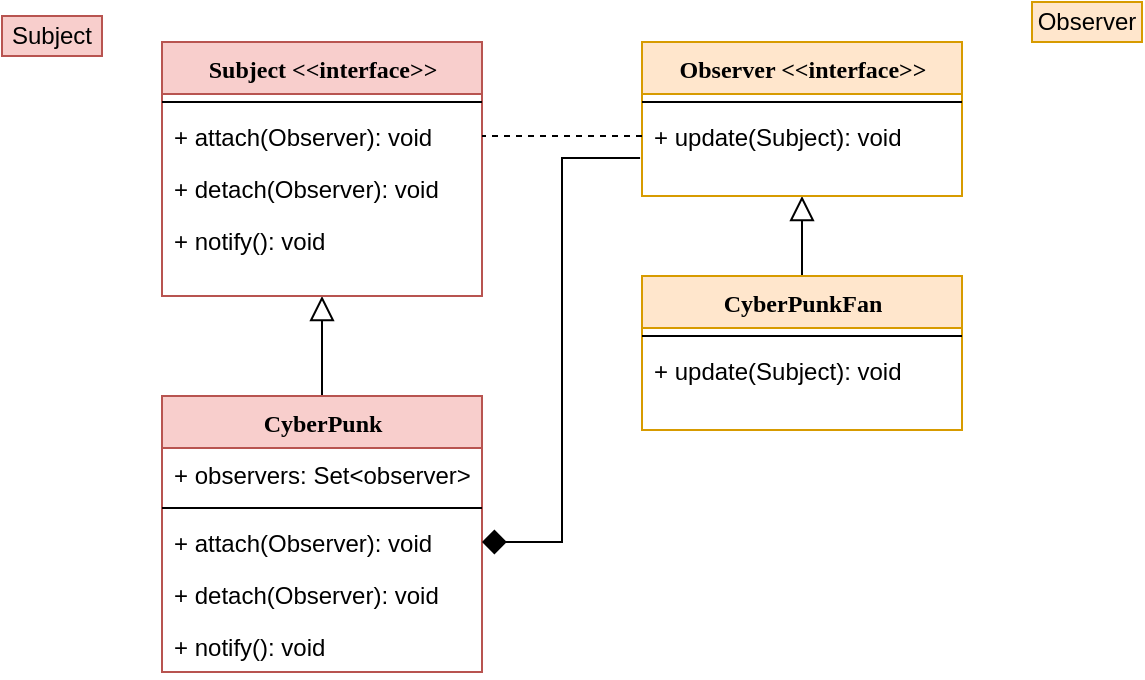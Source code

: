 <mxfile version="14.1.1" type="device"><diagram name="Page-1" id="9f46799a-70d6-7492-0946-bef42562c5a5"><mxGraphModel dx="1374" dy="713" grid="1" gridSize="10" guides="1" tooltips="1" connect="1" arrows="1" fold="1" page="1" pageScale="1" pageWidth="1100" pageHeight="850" background="#ffffff" math="0" shadow="0"><root><mxCell id="0"/><mxCell id="1" parent="0"/><mxCell id="QjdNop9zxxqyr7_JcKOW-38" style="edgeStyle=orthogonalEdgeStyle;rounded=0;orthogonalLoop=1;jettySize=auto;html=1;exitX=0.5;exitY=1;exitDx=0;exitDy=0;entryX=0.5;entryY=0;entryDx=0;entryDy=0;startArrow=block;startFill=0;startSize=10;endArrow=none;endFill=0;" edge="1" parent="1" source="78961159f06e98e8-17" target="QjdNop9zxxqyr7_JcKOW-33"><mxGeometry relative="1" as="geometry"/></mxCell><mxCell id="78961159f06e98e8-17" value="Subject &amp;lt;&amp;lt;interface&amp;gt;&amp;gt;" style="swimlane;html=1;fontStyle=1;align=center;verticalAlign=top;childLayout=stackLayout;horizontal=1;startSize=26;horizontalStack=0;resizeParent=1;resizeLast=0;collapsible=1;marginBottom=0;swimlaneFillColor=#ffffff;rounded=0;shadow=0;comic=0;labelBackgroundColor=none;strokeWidth=1;fillColor=#f8cecc;fontFamily=Verdana;fontSize=12;strokeColor=#b85450;" parent="1" vertex="1"><mxGeometry x="90" y="83" width="160" height="127" as="geometry"/></mxCell><mxCell id="78961159f06e98e8-19" value="" style="line;html=1;strokeWidth=1;fillColor=none;align=left;verticalAlign=middle;spacingTop=-1;spacingLeft=3;spacingRight=3;rotatable=0;labelPosition=right;points=[];portConstraint=eastwest;" parent="78961159f06e98e8-17" vertex="1"><mxGeometry y="26" width="160" height="8" as="geometry"/></mxCell><mxCell id="78961159f06e98e8-20" value="+ attach(Observer): void" style="text;html=1;strokeColor=none;fillColor=none;align=left;verticalAlign=top;spacingLeft=4;spacingRight=4;whiteSpace=wrap;overflow=hidden;rotatable=0;points=[[0,0.5],[1,0.5]];portConstraint=eastwest;" parent="78961159f06e98e8-17" vertex="1"><mxGeometry y="34" width="160" height="26" as="geometry"/></mxCell><mxCell id="QjdNop9zxxqyr7_JcKOW-2" value="+ detach(Observer): void" style="text;html=1;strokeColor=none;fillColor=none;align=left;verticalAlign=top;spacingLeft=4;spacingRight=4;whiteSpace=wrap;overflow=hidden;rotatable=0;points=[[0,0.5],[1,0.5]];portConstraint=eastwest;" vertex="1" parent="78961159f06e98e8-17"><mxGeometry y="60" width="160" height="26" as="geometry"/></mxCell><mxCell id="QjdNop9zxxqyr7_JcKOW-32" value="+ notify(): void" style="text;html=1;strokeColor=none;fillColor=none;align=left;verticalAlign=top;spacingLeft=4;spacingRight=4;whiteSpace=wrap;overflow=hidden;rotatable=0;points=[[0,0.5],[1,0.5]];portConstraint=eastwest;" vertex="1" parent="78961159f06e98e8-17"><mxGeometry y="86" width="160" height="26" as="geometry"/></mxCell><mxCell id="QjdNop9zxxqyr7_JcKOW-33" value="CyberPunk" style="swimlane;html=1;fontStyle=1;align=center;verticalAlign=top;childLayout=stackLayout;horizontal=1;startSize=26;horizontalStack=0;resizeParent=1;resizeLast=0;collapsible=1;marginBottom=0;swimlaneFillColor=#ffffff;rounded=0;shadow=0;comic=0;labelBackgroundColor=none;strokeWidth=1;fillColor=#f8cecc;fontFamily=Verdana;fontSize=12;strokeColor=#b85450;" vertex="1" parent="1"><mxGeometry x="90" y="260" width="160" height="138" as="geometry"/></mxCell><mxCell id="QjdNop9zxxqyr7_JcKOW-54" value="+ observers: Set&amp;lt;observer&amp;gt;" style="text;html=1;strokeColor=none;fillColor=none;align=left;verticalAlign=top;spacingLeft=4;spacingRight=4;whiteSpace=wrap;overflow=hidden;rotatable=0;points=[[0,0.5],[1,0.5]];portConstraint=eastwest;" vertex="1" parent="QjdNop9zxxqyr7_JcKOW-33"><mxGeometry y="26" width="160" height="26" as="geometry"/></mxCell><mxCell id="QjdNop9zxxqyr7_JcKOW-34" value="" style="line;html=1;strokeWidth=1;fillColor=none;align=left;verticalAlign=middle;spacingTop=-1;spacingLeft=3;spacingRight=3;rotatable=0;labelPosition=right;points=[];portConstraint=eastwest;" vertex="1" parent="QjdNop9zxxqyr7_JcKOW-33"><mxGeometry y="52" width="160" height="8" as="geometry"/></mxCell><mxCell id="QjdNop9zxxqyr7_JcKOW-35" value="+ attach(Observer): void" style="text;html=1;strokeColor=none;fillColor=none;align=left;verticalAlign=top;spacingLeft=4;spacingRight=4;whiteSpace=wrap;overflow=hidden;rotatable=0;points=[[0,0.5],[1,0.5]];portConstraint=eastwest;" vertex="1" parent="QjdNop9zxxqyr7_JcKOW-33"><mxGeometry y="60" width="160" height="26" as="geometry"/></mxCell><mxCell id="QjdNop9zxxqyr7_JcKOW-36" value="+ detach(Observer): void" style="text;html=1;strokeColor=none;fillColor=none;align=left;verticalAlign=top;spacingLeft=4;spacingRight=4;whiteSpace=wrap;overflow=hidden;rotatable=0;points=[[0,0.5],[1,0.5]];portConstraint=eastwest;" vertex="1" parent="QjdNop9zxxqyr7_JcKOW-33"><mxGeometry y="86" width="160" height="26" as="geometry"/></mxCell><mxCell id="QjdNop9zxxqyr7_JcKOW-37" value="+ notify(): void" style="text;html=1;strokeColor=none;fillColor=none;align=left;verticalAlign=top;spacingLeft=4;spacingRight=4;whiteSpace=wrap;overflow=hidden;rotatable=0;points=[[0,0.5],[1,0.5]];portConstraint=eastwest;" vertex="1" parent="QjdNop9zxxqyr7_JcKOW-33"><mxGeometry y="112" width="160" height="26" as="geometry"/></mxCell><mxCell id="QjdNop9zxxqyr7_JcKOW-49" style="edgeStyle=orthogonalEdgeStyle;rounded=0;orthogonalLoop=1;jettySize=auto;html=1;exitX=0.5;exitY=1;exitDx=0;exitDy=0;entryX=0.5;entryY=0;entryDx=0;entryDy=0;startArrow=block;startFill=0;startSize=10;endArrow=none;endFill=0;" edge="1" parent="1" source="QjdNop9zxxqyr7_JcKOW-39" target="QjdNop9zxxqyr7_JcKOW-46"><mxGeometry relative="1" as="geometry"/></mxCell><mxCell id="QjdNop9zxxqyr7_JcKOW-39" value="Observer &amp;lt;&amp;lt;interface&amp;gt;&amp;gt;" style="swimlane;html=1;fontStyle=1;align=center;verticalAlign=top;childLayout=stackLayout;horizontal=1;startSize=26;horizontalStack=0;resizeParent=1;resizeLast=0;collapsible=1;marginBottom=0;swimlaneFillColor=#ffffff;rounded=0;shadow=0;comic=0;labelBackgroundColor=none;strokeWidth=1;fillColor=#ffe6cc;fontFamily=Verdana;fontSize=12;strokeColor=#d79b00;" vertex="1" parent="1"><mxGeometry x="330" y="83" width="160" height="77" as="geometry"/></mxCell><mxCell id="QjdNop9zxxqyr7_JcKOW-40" value="" style="line;html=1;strokeWidth=1;fillColor=none;align=left;verticalAlign=middle;spacingTop=-1;spacingLeft=3;spacingRight=3;rotatable=0;labelPosition=right;points=[];portConstraint=eastwest;" vertex="1" parent="QjdNop9zxxqyr7_JcKOW-39"><mxGeometry y="26" width="160" height="8" as="geometry"/></mxCell><mxCell id="QjdNop9zxxqyr7_JcKOW-41" value="+ update(Subject): void" style="text;html=1;strokeColor=none;fillColor=none;align=left;verticalAlign=top;spacingLeft=4;spacingRight=4;whiteSpace=wrap;overflow=hidden;rotatable=0;points=[[0,0.5],[1,0.5]];portConstraint=eastwest;" vertex="1" parent="QjdNop9zxxqyr7_JcKOW-39"><mxGeometry y="34" width="160" height="26" as="geometry"/></mxCell><mxCell id="QjdNop9zxxqyr7_JcKOW-44" value="Subject" style="text;html=1;strokeColor=#b85450;fillColor=#f8cecc;align=center;verticalAlign=middle;whiteSpace=wrap;rounded=0;" vertex="1" parent="1"><mxGeometry x="10" y="70" width="50" height="20" as="geometry"/></mxCell><mxCell id="QjdNop9zxxqyr7_JcKOW-45" style="edgeStyle=orthogonalEdgeStyle;rounded=0;orthogonalLoop=1;jettySize=auto;html=1;exitX=0;exitY=0.5;exitDx=0;exitDy=0;startArrow=none;startFill=0;startSize=10;endArrow=none;endFill=0;dashed=1;" edge="1" parent="1" source="QjdNop9zxxqyr7_JcKOW-41" target="78961159f06e98e8-20"><mxGeometry relative="1" as="geometry"/></mxCell><mxCell id="QjdNop9zxxqyr7_JcKOW-46" value="CyberPunkFan" style="swimlane;html=1;fontStyle=1;align=center;verticalAlign=top;childLayout=stackLayout;horizontal=1;startSize=26;horizontalStack=0;resizeParent=1;resizeLast=0;collapsible=1;marginBottom=0;swimlaneFillColor=#ffffff;rounded=0;shadow=0;comic=0;labelBackgroundColor=none;strokeWidth=1;fillColor=#ffe6cc;fontFamily=Verdana;fontSize=12;strokeColor=#d79b00;" vertex="1" parent="1"><mxGeometry x="330" y="200" width="160" height="77" as="geometry"/></mxCell><mxCell id="QjdNop9zxxqyr7_JcKOW-47" value="" style="line;html=1;strokeWidth=1;fillColor=none;align=left;verticalAlign=middle;spacingTop=-1;spacingLeft=3;spacingRight=3;rotatable=0;labelPosition=right;points=[];portConstraint=eastwest;" vertex="1" parent="QjdNop9zxxqyr7_JcKOW-46"><mxGeometry y="26" width="160" height="8" as="geometry"/></mxCell><mxCell id="QjdNop9zxxqyr7_JcKOW-48" value="+ update(Subject): void" style="text;html=1;strokeColor=none;fillColor=none;align=left;verticalAlign=top;spacingLeft=4;spacingRight=4;whiteSpace=wrap;overflow=hidden;rotatable=0;points=[[0,0.5],[1,0.5]];portConstraint=eastwest;" vertex="1" parent="QjdNop9zxxqyr7_JcKOW-46"><mxGeometry y="34" width="160" height="26" as="geometry"/></mxCell><mxCell id="QjdNop9zxxqyr7_JcKOW-50" value="Observer" style="text;html=1;strokeColor=#d79b00;fillColor=#ffe6cc;align=center;verticalAlign=middle;whiteSpace=wrap;rounded=0;" vertex="1" parent="1"><mxGeometry x="525" y="63" width="55" height="20" as="geometry"/></mxCell><mxCell id="QjdNop9zxxqyr7_JcKOW-53" style="edgeStyle=orthogonalEdgeStyle;rounded=0;orthogonalLoop=1;jettySize=auto;html=1;exitX=1;exitY=0.5;exitDx=0;exitDy=0;entryX=-0.006;entryY=0.923;entryDx=0;entryDy=0;entryPerimeter=0;startArrow=diamond;startFill=1;startSize=10;endArrow=none;endFill=0;" edge="1" parent="1" source="QjdNop9zxxqyr7_JcKOW-35" target="QjdNop9zxxqyr7_JcKOW-41"><mxGeometry relative="1" as="geometry"/></mxCell></root></mxGraphModel></diagram></mxfile>